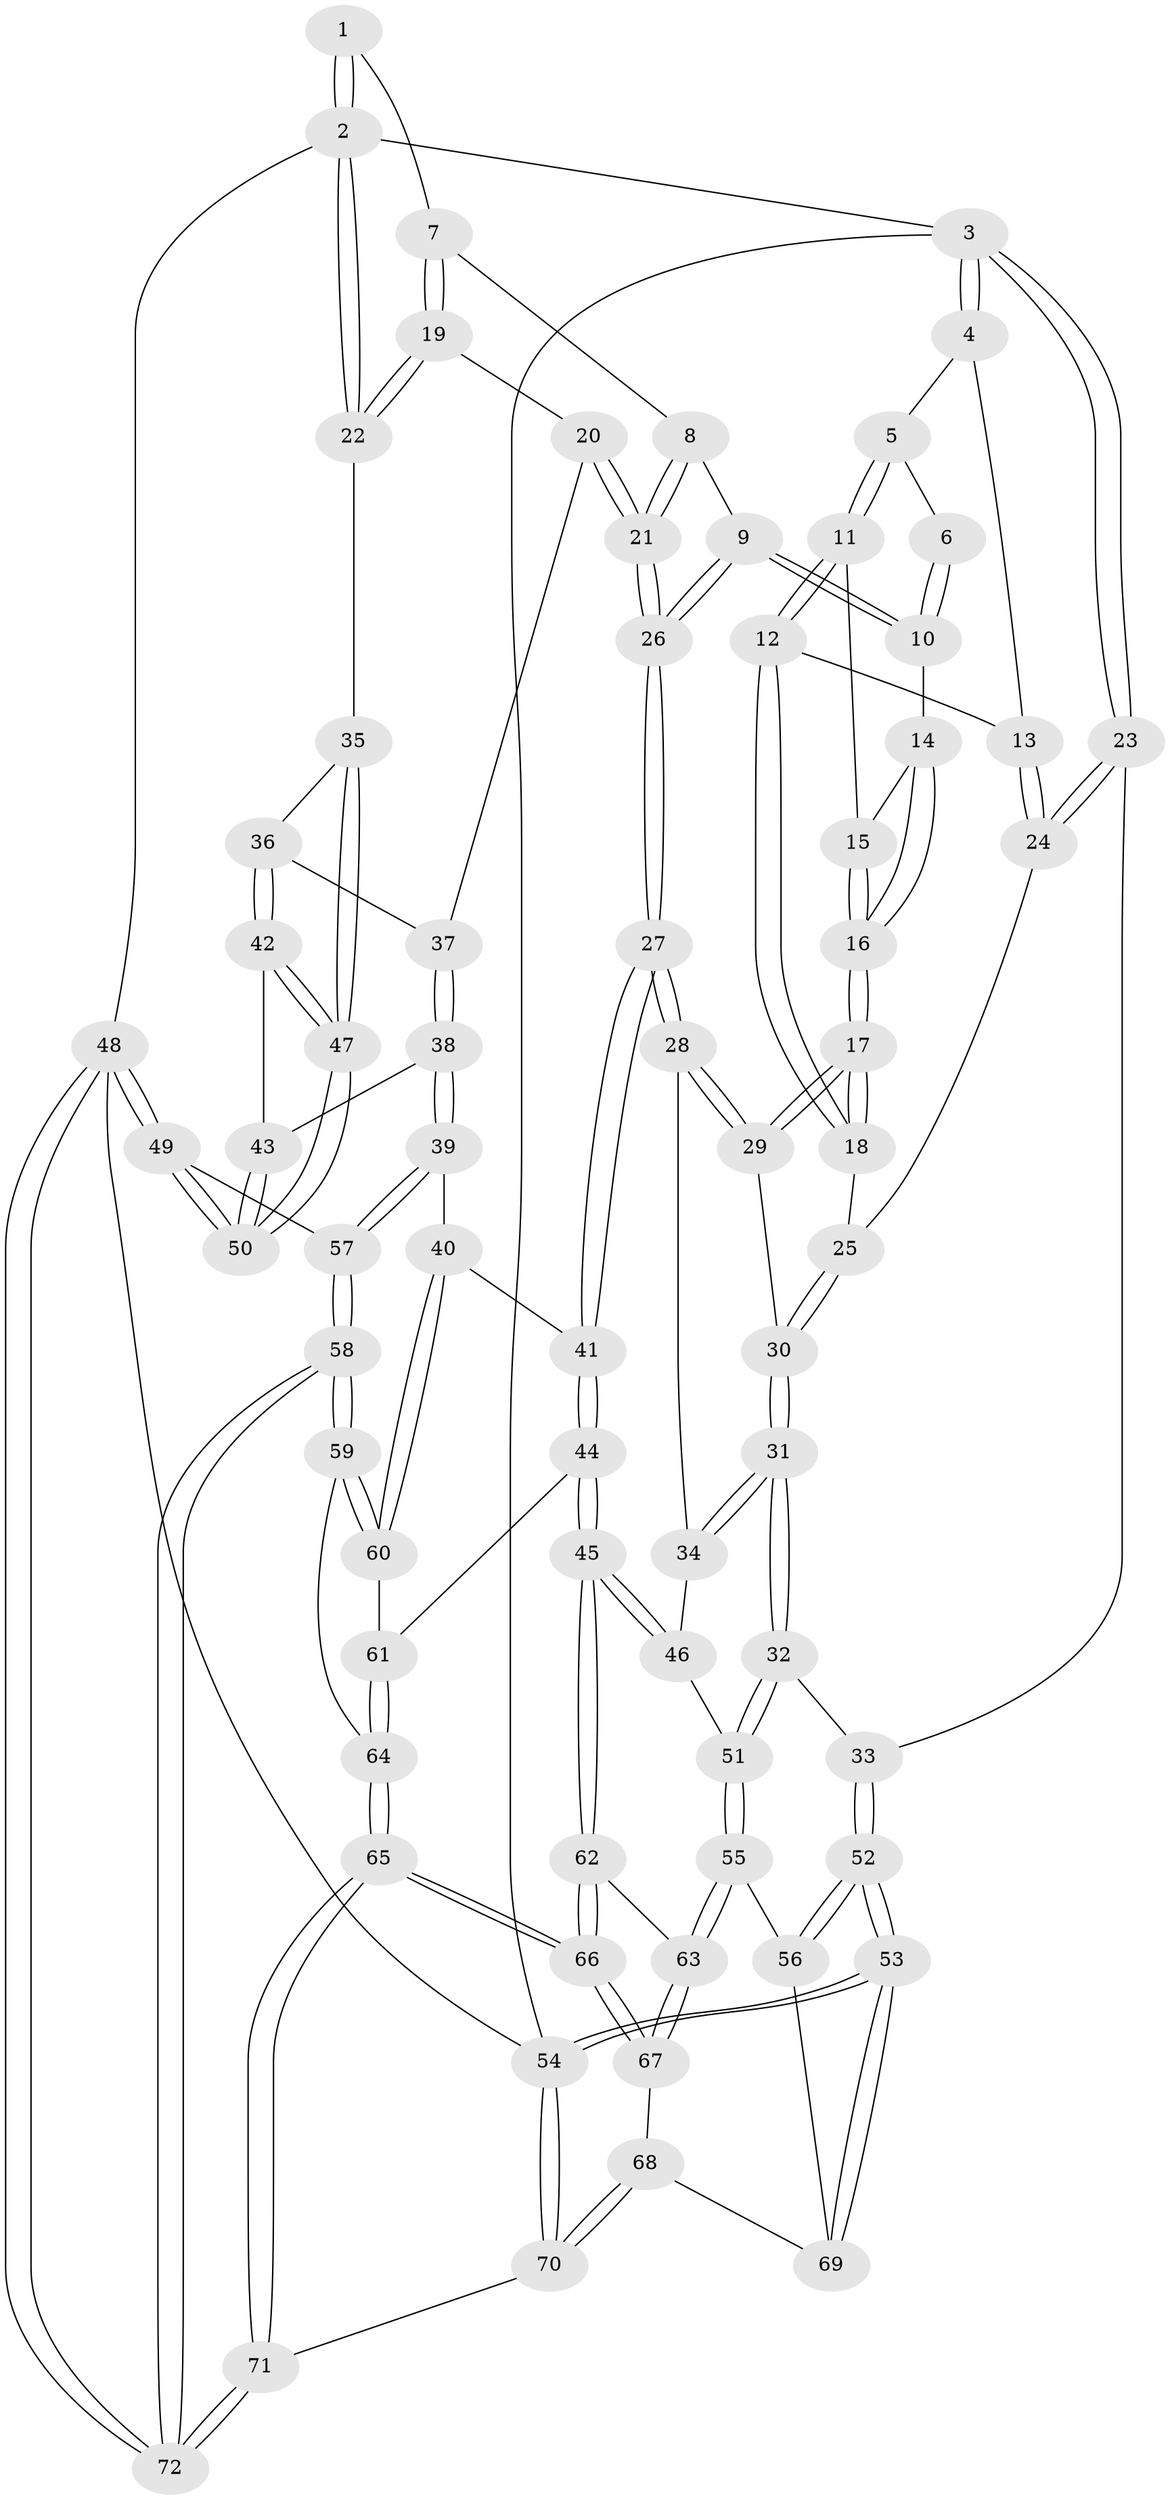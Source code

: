 // Generated by graph-tools (version 1.1) at 2025/51/03/09/25 03:51:03]
// undirected, 72 vertices, 177 edges
graph export_dot {
graph [start="1"]
  node [color=gray90,style=filled];
  1 [pos="+0.7204206985614785+0"];
  2 [pos="+1+0"];
  3 [pos="+0+0"];
  4 [pos="+0.16148269711700003+0"];
  5 [pos="+0.2814952115126995+0"];
  6 [pos="+0.4698597836370277+0"];
  7 [pos="+0.7975490199040397+0.11295333045921571"];
  8 [pos="+0.7415246322268156+0.13610713849534317"];
  9 [pos="+0.5661017640337715+0.1795345405031942"];
  10 [pos="+0.554719811396223+0.17121197164562188"];
  11 [pos="+0.2978974789415185+0.007398588721612452"];
  12 [pos="+0.23544788250173973+0.19864502720742508"];
  13 [pos="+0.10746633598922403+0.19349634034667165"];
  14 [pos="+0.5115592512140443+0.18782641725509705"];
  15 [pos="+0.3442302379056538+0.11464321428584642"];
  16 [pos="+0.3710791938451971+0.27547014729222646"];
  17 [pos="+0.3477843968892722+0.3168557985058959"];
  18 [pos="+0.26874331832784143+0.25775159417107635"];
  19 [pos="+0.8285686634043185+0.13840539292383705"];
  20 [pos="+0.7482793326673601+0.4091297788588243"];
  21 [pos="+0.6424680112084711+0.4214777379220846"];
  22 [pos="+1+0.21942960699302055"];
  23 [pos="+0+0.3707009707075022"];
  24 [pos="+0.07308355018637953+0.2394590191703742"];
  25 [pos="+0.16010355755447073+0.28592517146165375"];
  26 [pos="+0.6293573245938716+0.4242205602635732"];
  27 [pos="+0.5609886652351797+0.4898447681411789"];
  28 [pos="+0.45877998280684124+0.43024451989767487"];
  29 [pos="+0.3487161509310789+0.331421308100598"];
  30 [pos="+0.21607599834088842+0.42406452672614053"];
  31 [pos="+0.16237039261883882+0.49271360297132033"];
  32 [pos="+0.13855151738860078+0.5021761698000651"];
  33 [pos="+0+0.4327942573979159"];
  34 [pos="+0.26670415078680404+0.5381583859845082"];
  35 [pos="+1+0.28641459957549836"];
  36 [pos="+0.9331064464071516+0.414444016855833"];
  37 [pos="+0.7802163574120606+0.42056975204601327"];
  38 [pos="+0.8404106999227181+0.6679087570231228"];
  39 [pos="+0.8385328359473164+0.6712324042553383"];
  40 [pos="+0.7999836406856669+0.6906996652046601"];
  41 [pos="+0.547652779404109+0.6052281087372201"];
  42 [pos="+0.9237812478156051+0.5963776979522262"];
  43 [pos="+0.9025001625207983+0.6264890246364105"];
  44 [pos="+0.5108069785292402+0.6590606645691302"];
  45 [pos="+0.4556611433877432+0.6879534424570098"];
  46 [pos="+0.3133612343001206+0.5825370788827373"];
  47 [pos="+1+0.5686657421475527"];
  48 [pos="+1+1"];
  49 [pos="+1+0.7993167534607852"];
  50 [pos="+1+0.7880994525207732"];
  51 [pos="+0.17420471377244473+0.7097529701377647"];
  52 [pos="+0+0.8203796737520669"];
  53 [pos="+0+1"];
  54 [pos="+0+1"];
  55 [pos="+0.17439672629745276+0.7116667486820806"];
  56 [pos="+0.08053921962569227+0.7770793404043193"];
  57 [pos="+0.9522566056520255+0.7721025041378733"];
  58 [pos="+0.7860207548649425+0.9892475214790427"];
  59 [pos="+0.7724076984207113+0.9606777825074353"];
  60 [pos="+0.7809845276068889+0.7859440160134228"];
  61 [pos="+0.5743041340270967+0.7558528200959752"];
  62 [pos="+0.38073820557578963+0.7721907211482996"];
  63 [pos="+0.32848065956395933+0.7729073949203502"];
  64 [pos="+0.6213836019787711+0.8486752258235164"];
  65 [pos="+0.4230024661564538+1"];
  66 [pos="+0.4112867153652374+0.9473916878104444"];
  67 [pos="+0.20304292152808334+0.9012292286463925"];
  68 [pos="+0.18944057091840416+0.9136444608956797"];
  69 [pos="+0.17507648290457054+0.9082163434404653"];
  70 [pos="+0.3180407417194171+1"];
  71 [pos="+0.41550182630980315+1"];
  72 [pos="+0.8412455485640898+1"];
  1 -- 2;
  1 -- 2;
  1 -- 7;
  2 -- 3;
  2 -- 22;
  2 -- 22;
  2 -- 48;
  3 -- 4;
  3 -- 4;
  3 -- 23;
  3 -- 23;
  3 -- 54;
  4 -- 5;
  4 -- 13;
  5 -- 6;
  5 -- 11;
  5 -- 11;
  6 -- 10;
  6 -- 10;
  7 -- 8;
  7 -- 19;
  7 -- 19;
  8 -- 9;
  8 -- 21;
  8 -- 21;
  9 -- 10;
  9 -- 10;
  9 -- 26;
  9 -- 26;
  10 -- 14;
  11 -- 12;
  11 -- 12;
  11 -- 15;
  12 -- 13;
  12 -- 18;
  12 -- 18;
  13 -- 24;
  13 -- 24;
  14 -- 15;
  14 -- 16;
  14 -- 16;
  15 -- 16;
  15 -- 16;
  16 -- 17;
  16 -- 17;
  17 -- 18;
  17 -- 18;
  17 -- 29;
  17 -- 29;
  18 -- 25;
  19 -- 20;
  19 -- 22;
  19 -- 22;
  20 -- 21;
  20 -- 21;
  20 -- 37;
  21 -- 26;
  21 -- 26;
  22 -- 35;
  23 -- 24;
  23 -- 24;
  23 -- 33;
  24 -- 25;
  25 -- 30;
  25 -- 30;
  26 -- 27;
  26 -- 27;
  27 -- 28;
  27 -- 28;
  27 -- 41;
  27 -- 41;
  28 -- 29;
  28 -- 29;
  28 -- 34;
  29 -- 30;
  30 -- 31;
  30 -- 31;
  31 -- 32;
  31 -- 32;
  31 -- 34;
  31 -- 34;
  32 -- 33;
  32 -- 51;
  32 -- 51;
  33 -- 52;
  33 -- 52;
  34 -- 46;
  35 -- 36;
  35 -- 47;
  35 -- 47;
  36 -- 37;
  36 -- 42;
  36 -- 42;
  37 -- 38;
  37 -- 38;
  38 -- 39;
  38 -- 39;
  38 -- 43;
  39 -- 40;
  39 -- 57;
  39 -- 57;
  40 -- 41;
  40 -- 60;
  40 -- 60;
  41 -- 44;
  41 -- 44;
  42 -- 43;
  42 -- 47;
  42 -- 47;
  43 -- 50;
  43 -- 50;
  44 -- 45;
  44 -- 45;
  44 -- 61;
  45 -- 46;
  45 -- 46;
  45 -- 62;
  45 -- 62;
  46 -- 51;
  47 -- 50;
  47 -- 50;
  48 -- 49;
  48 -- 49;
  48 -- 72;
  48 -- 72;
  48 -- 54;
  49 -- 50;
  49 -- 50;
  49 -- 57;
  51 -- 55;
  51 -- 55;
  52 -- 53;
  52 -- 53;
  52 -- 56;
  52 -- 56;
  53 -- 54;
  53 -- 54;
  53 -- 69;
  53 -- 69;
  54 -- 70;
  54 -- 70;
  55 -- 56;
  55 -- 63;
  55 -- 63;
  56 -- 69;
  57 -- 58;
  57 -- 58;
  58 -- 59;
  58 -- 59;
  58 -- 72;
  58 -- 72;
  59 -- 60;
  59 -- 60;
  59 -- 64;
  60 -- 61;
  61 -- 64;
  61 -- 64;
  62 -- 63;
  62 -- 66;
  62 -- 66;
  63 -- 67;
  63 -- 67;
  64 -- 65;
  64 -- 65;
  65 -- 66;
  65 -- 66;
  65 -- 71;
  65 -- 71;
  66 -- 67;
  66 -- 67;
  67 -- 68;
  68 -- 69;
  68 -- 70;
  68 -- 70;
  70 -- 71;
  71 -- 72;
  71 -- 72;
}
